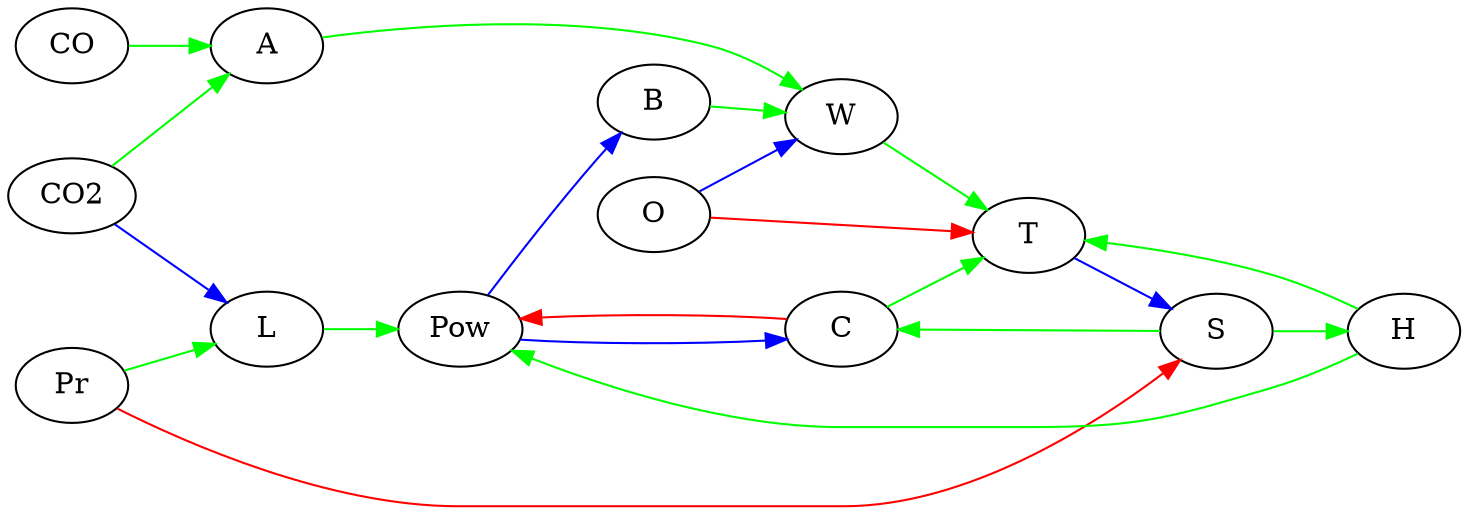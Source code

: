 digraph {
	graph [rankdir=LR]
	edge [color=blue]
	Pow -> C
	Pow -> B
	T -> S
	CO2 -> L
	O -> W
	edge [color=red]
	Pr -> S
	C -> Pow
	O -> T
	edge [color=green]
	Pr -> L
	L -> Pow
	C -> T
	B -> W
	H -> T
	H -> Pow
	S -> C
	S -> H
	CO -> A
	A -> W
	CO2 -> A
	W -> T
}
